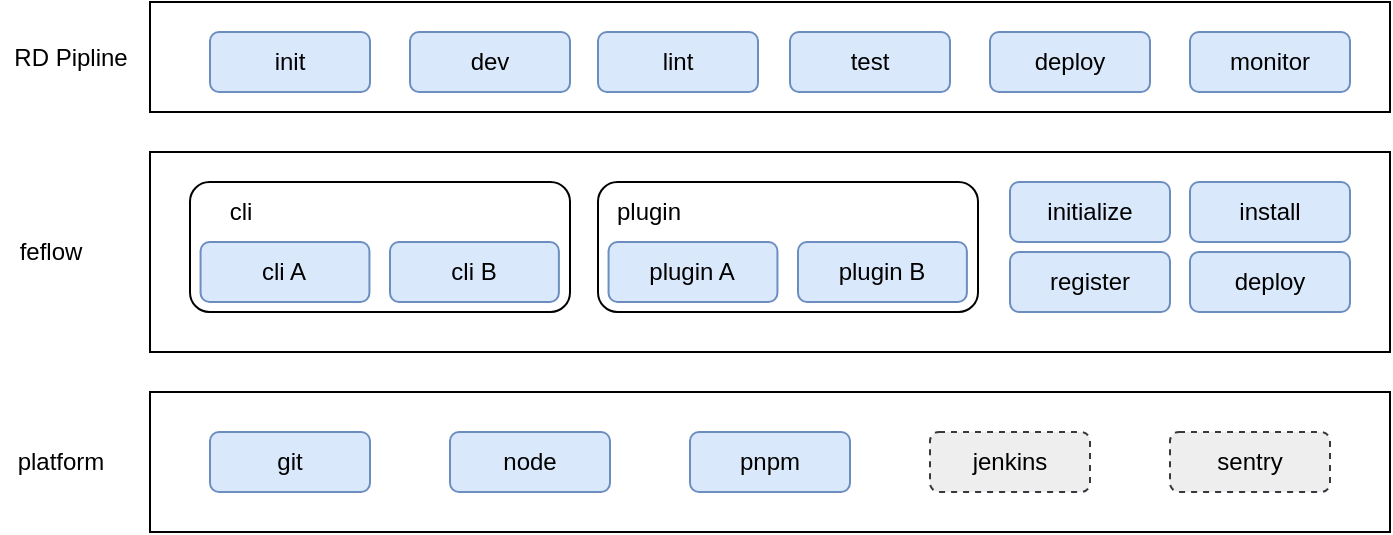 <mxfile version="16.0.3" type="github">
  <diagram id="_qMk1PFGul8xdEtNDIoM" name="第 1 页">
    <mxGraphModel dx="946" dy="511" grid="1" gridSize="10" guides="1" tooltips="1" connect="1" arrows="1" fold="1" page="1" pageScale="1" pageWidth="827" pageHeight="1169" math="0" shadow="0">
      <root>
        <mxCell id="0" />
        <mxCell id="1" parent="0" />
        <mxCell id="9hscWAj8tTcfIYD4YJay-3" value="" style="rounded=0;whiteSpace=wrap;html=1;" vertex="1" parent="1">
          <mxGeometry x="110" y="35" width="620" height="55" as="geometry" />
        </mxCell>
        <mxCell id="9hscWAj8tTcfIYD4YJay-1" value="init" style="rounded=1;whiteSpace=wrap;html=1;fillColor=#dae8fc;strokeColor=#6c8ebf;" vertex="1" parent="1">
          <mxGeometry x="140" y="50" width="80" height="30" as="geometry" />
        </mxCell>
        <mxCell id="9hscWAj8tTcfIYD4YJay-2" value="dev" style="rounded=1;whiteSpace=wrap;html=1;fillColor=#dae8fc;strokeColor=#6c8ebf;" vertex="1" parent="1">
          <mxGeometry x="240" y="50" width="80" height="30" as="geometry" />
        </mxCell>
        <mxCell id="9hscWAj8tTcfIYD4YJay-4" value="test" style="rounded=1;whiteSpace=wrap;html=1;fillColor=#dae8fc;strokeColor=#6c8ebf;" vertex="1" parent="1">
          <mxGeometry x="430" y="50" width="80" height="30" as="geometry" />
        </mxCell>
        <mxCell id="9hscWAj8tTcfIYD4YJay-5" value="deploy" style="rounded=1;whiteSpace=wrap;html=1;fillColor=#dae8fc;strokeColor=#6c8ebf;" vertex="1" parent="1">
          <mxGeometry x="530" y="50" width="80" height="30" as="geometry" />
        </mxCell>
        <mxCell id="9hscWAj8tTcfIYD4YJay-6" value="monitor" style="rounded=1;whiteSpace=wrap;html=1;fillColor=#dae8fc;strokeColor=#6c8ebf;" vertex="1" parent="1">
          <mxGeometry x="630" y="50" width="80" height="30" as="geometry" />
        </mxCell>
        <mxCell id="9hscWAj8tTcfIYD4YJay-9" value="lint" style="rounded=1;whiteSpace=wrap;html=1;fillColor=#dae8fc;strokeColor=#6c8ebf;" vertex="1" parent="1">
          <mxGeometry x="334" y="50" width="80" height="30" as="geometry" />
        </mxCell>
        <mxCell id="9hscWAj8tTcfIYD4YJay-10" value="RD Pipline" style="text;html=1;resizable=0;autosize=1;align=center;verticalAlign=middle;points=[];fillColor=none;strokeColor=none;rounded=0;" vertex="1" parent="1">
          <mxGeometry x="35" y="52.5" width="70" height="20" as="geometry" />
        </mxCell>
        <mxCell id="9hscWAj8tTcfIYD4YJay-11" value="" style="rounded=0;whiteSpace=wrap;html=1;" vertex="1" parent="1">
          <mxGeometry x="110" y="110" width="620" height="100" as="geometry" />
        </mxCell>
        <mxCell id="9hscWAj8tTcfIYD4YJay-18" value="feflow" style="text;html=1;resizable=0;autosize=1;align=center;verticalAlign=middle;points=[];fillColor=none;strokeColor=none;rounded=0;" vertex="1" parent="1">
          <mxGeometry x="35" y="150" width="50" height="20" as="geometry" />
        </mxCell>
        <mxCell id="9hscWAj8tTcfIYD4YJay-25" value="" style="group" vertex="1" connectable="0" parent="1">
          <mxGeometry x="130" y="125" width="190" height="65" as="geometry" />
        </mxCell>
        <mxCell id="9hscWAj8tTcfIYD4YJay-12" value="" style="rounded=1;whiteSpace=wrap;html=1;container=0;" vertex="1" parent="9hscWAj8tTcfIYD4YJay-25">
          <mxGeometry width="190" height="65" as="geometry" />
        </mxCell>
        <mxCell id="9hscWAj8tTcfIYD4YJay-19" value="cli" style="text;html=1;resizable=0;autosize=1;align=center;verticalAlign=middle;points=[];fillColor=none;strokeColor=none;rounded=0;container=0;" vertex="1" parent="9hscWAj8tTcfIYD4YJay-25">
          <mxGeometry x="10" y="5" width="30" height="20" as="geometry" />
        </mxCell>
        <mxCell id="9hscWAj8tTcfIYD4YJay-22" value="cli A" style="rounded=1;whiteSpace=wrap;html=1;fillColor=#dae8fc;strokeColor=#6c8ebf;container=0;" vertex="1" parent="9hscWAj8tTcfIYD4YJay-25">
          <mxGeometry x="5.278" y="30" width="84.444" height="30" as="geometry" />
        </mxCell>
        <mxCell id="9hscWAj8tTcfIYD4YJay-23" value="cli B" style="rounded=1;whiteSpace=wrap;html=1;fillColor=#dae8fc;strokeColor=#6c8ebf;container=0;" vertex="1" parent="9hscWAj8tTcfIYD4YJay-25">
          <mxGeometry x="100" y="30" width="84.444" height="30" as="geometry" />
        </mxCell>
        <mxCell id="9hscWAj8tTcfIYD4YJay-26" value="" style="group" vertex="1" connectable="0" parent="1">
          <mxGeometry x="334" y="125" width="190" height="65" as="geometry" />
        </mxCell>
        <mxCell id="9hscWAj8tTcfIYD4YJay-27" value="" style="rounded=1;whiteSpace=wrap;html=1;container=0;" vertex="1" parent="9hscWAj8tTcfIYD4YJay-26">
          <mxGeometry width="190" height="65" as="geometry" />
        </mxCell>
        <mxCell id="9hscWAj8tTcfIYD4YJay-28" value="plugin" style="text;html=1;resizable=0;autosize=1;align=center;verticalAlign=middle;points=[];fillColor=none;strokeColor=none;rounded=0;container=0;" vertex="1" parent="9hscWAj8tTcfIYD4YJay-26">
          <mxGeometry y="5" width="50" height="20" as="geometry" />
        </mxCell>
        <mxCell id="9hscWAj8tTcfIYD4YJay-29" value="plugin A" style="rounded=1;whiteSpace=wrap;html=1;fillColor=#dae8fc;strokeColor=#6c8ebf;container=0;" vertex="1" parent="9hscWAj8tTcfIYD4YJay-26">
          <mxGeometry x="5.278" y="30" width="84.444" height="30" as="geometry" />
        </mxCell>
        <mxCell id="9hscWAj8tTcfIYD4YJay-30" value="plugin B" style="rounded=1;whiteSpace=wrap;html=1;fillColor=#dae8fc;strokeColor=#6c8ebf;container=0;" vertex="1" parent="9hscWAj8tTcfIYD4YJay-26">
          <mxGeometry x="100" y="30" width="84.444" height="30" as="geometry" />
        </mxCell>
        <mxCell id="9hscWAj8tTcfIYD4YJay-31" value="initialize" style="rounded=1;whiteSpace=wrap;html=1;fillColor=#dae8fc;strokeColor=#6c8ebf;" vertex="1" parent="1">
          <mxGeometry x="540" y="125" width="80" height="30" as="geometry" />
        </mxCell>
        <mxCell id="9hscWAj8tTcfIYD4YJay-32" value="install" style="rounded=1;whiteSpace=wrap;html=1;fillColor=#dae8fc;strokeColor=#6c8ebf;" vertex="1" parent="1">
          <mxGeometry x="630" y="125" width="80" height="30" as="geometry" />
        </mxCell>
        <mxCell id="9hscWAj8tTcfIYD4YJay-33" value="register" style="rounded=1;whiteSpace=wrap;html=1;fillColor=#dae8fc;strokeColor=#6c8ebf;" vertex="1" parent="1">
          <mxGeometry x="540" y="160" width="80" height="30" as="geometry" />
        </mxCell>
        <mxCell id="9hscWAj8tTcfIYD4YJay-34" value="deploy" style="rounded=1;whiteSpace=wrap;html=1;fillColor=#dae8fc;strokeColor=#6c8ebf;" vertex="1" parent="1">
          <mxGeometry x="630" y="160" width="80" height="30" as="geometry" />
        </mxCell>
        <mxCell id="9hscWAj8tTcfIYD4YJay-35" value="" style="rounded=0;whiteSpace=wrap;html=1;" vertex="1" parent="1">
          <mxGeometry x="110" y="230" width="620" height="70" as="geometry" />
        </mxCell>
        <mxCell id="9hscWAj8tTcfIYD4YJay-36" value="git" style="rounded=1;whiteSpace=wrap;html=1;fillColor=#dae8fc;strokeColor=#6c8ebf;" vertex="1" parent="1">
          <mxGeometry x="140" y="250" width="80" height="30" as="geometry" />
        </mxCell>
        <mxCell id="9hscWAj8tTcfIYD4YJay-37" value="jenkins" style="rounded=1;whiteSpace=wrap;html=1;fillColor=#eeeeee;strokeColor=#36393d;dashed=1;" vertex="1" parent="1">
          <mxGeometry x="500" y="250" width="80" height="30" as="geometry" />
        </mxCell>
        <mxCell id="9hscWAj8tTcfIYD4YJay-38" value="pnpm" style="rounded=1;whiteSpace=wrap;html=1;fillColor=#dae8fc;strokeColor=#6c8ebf;" vertex="1" parent="1">
          <mxGeometry x="380" y="250" width="80" height="30" as="geometry" />
        </mxCell>
        <mxCell id="9hscWAj8tTcfIYD4YJay-42" value="platform" style="text;html=1;resizable=0;autosize=1;align=center;verticalAlign=middle;points=[];fillColor=none;strokeColor=none;rounded=0;" vertex="1" parent="1">
          <mxGeometry x="35" y="255" width="60" height="20" as="geometry" />
        </mxCell>
        <mxCell id="9hscWAj8tTcfIYD4YJay-43" value="sentry" style="rounded=1;whiteSpace=wrap;html=1;fillColor=#eeeeee;strokeColor=#36393d;dashed=1;" vertex="1" parent="1">
          <mxGeometry x="620" y="250" width="80" height="30" as="geometry" />
        </mxCell>
        <mxCell id="9hscWAj8tTcfIYD4YJay-44" value="node" style="rounded=1;whiteSpace=wrap;html=1;fillColor=#dae8fc;strokeColor=#6c8ebf;" vertex="1" parent="1">
          <mxGeometry x="260" y="250" width="80" height="30" as="geometry" />
        </mxCell>
      </root>
    </mxGraphModel>
  </diagram>
</mxfile>
